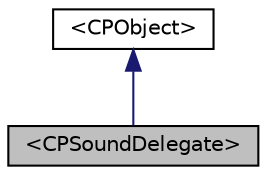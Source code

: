 digraph "&lt;CPSoundDelegate&gt;"
{
  edge [fontname="Helvetica",fontsize="10",labelfontname="Helvetica",labelfontsize="10"];
  node [fontname="Helvetica",fontsize="10",shape=record];
  Node1 [label="\<CPSoundDelegate\>",height=0.2,width=0.4,color="black", fillcolor="grey75", style="filled" fontcolor="black"];
  Node2 -> Node1 [dir="back",color="midnightblue",fontsize="10",style="solid",fontname="Helvetica"];
  Node2 [label="\<CPObject\>",height=0.2,width=0.4,color="black", fillcolor="white", style="filled",URL="$protocol_c_p_object-p.html",tooltip="The root class from which most classes are subclassed. "];
}
